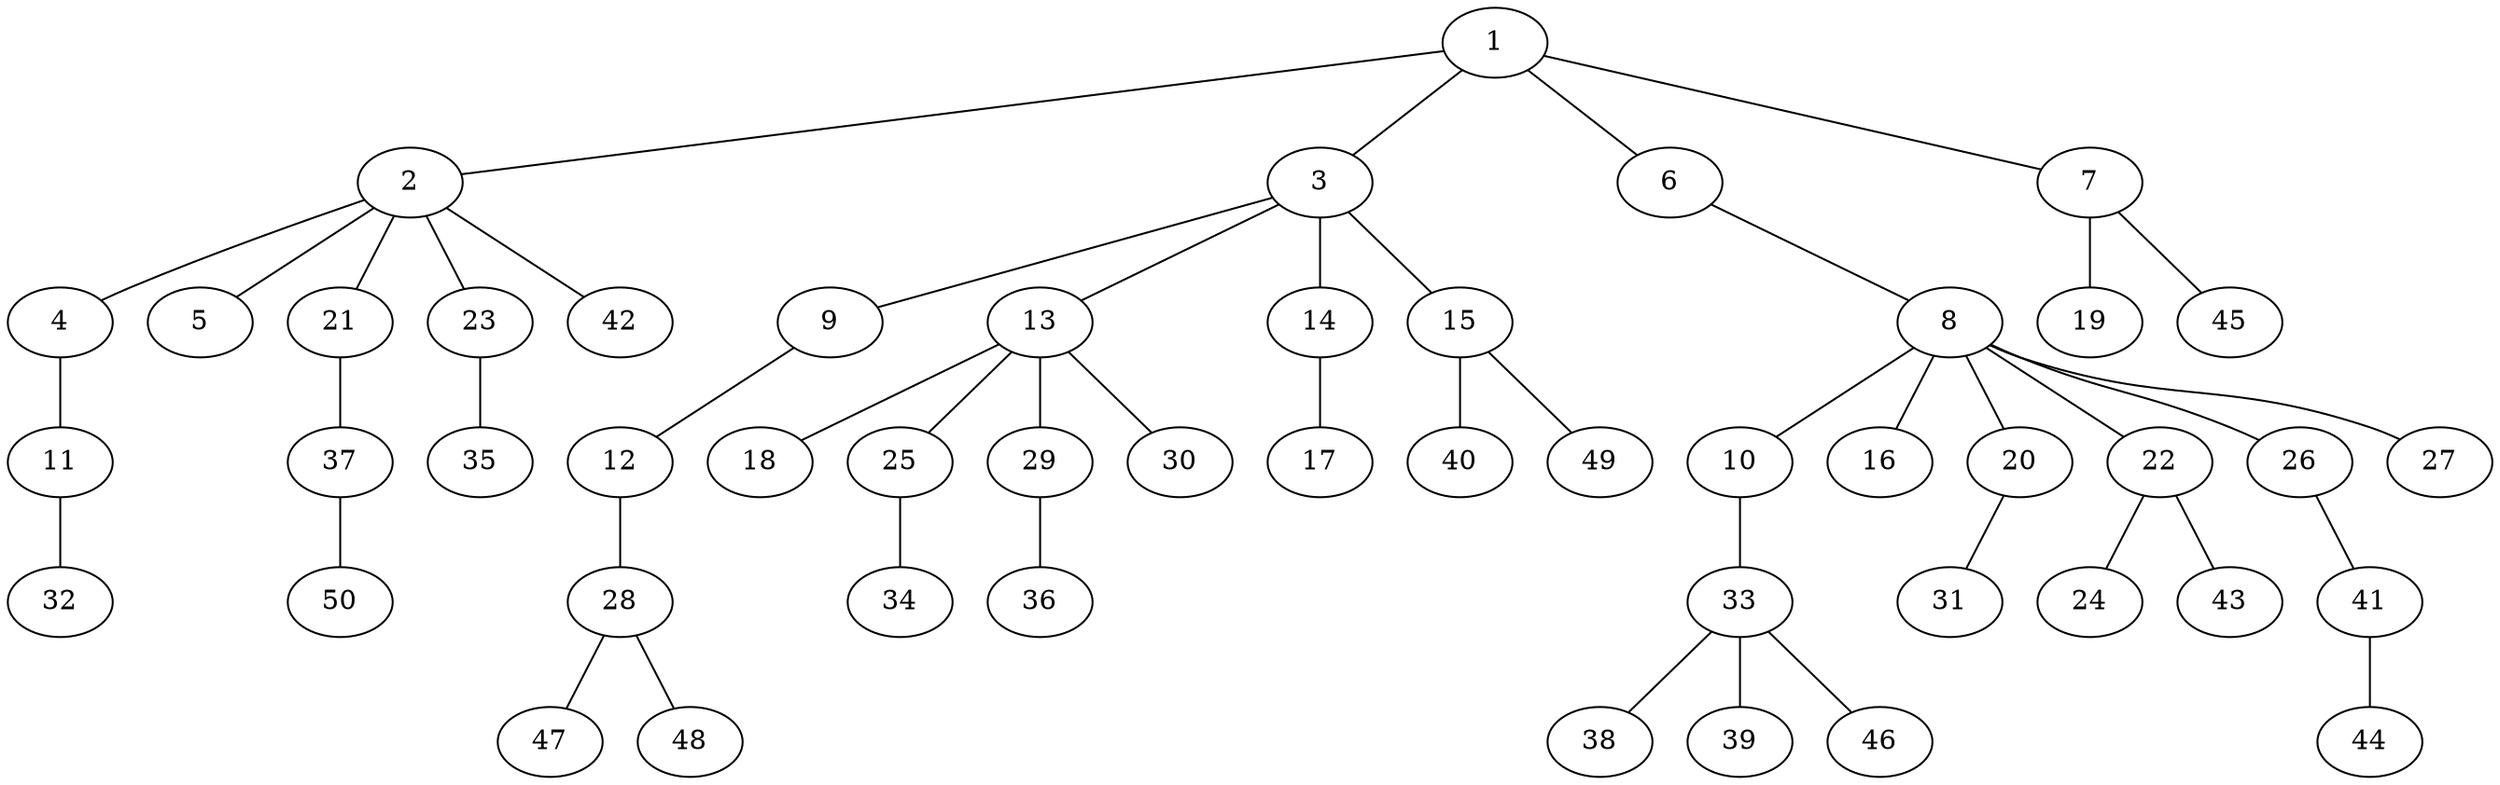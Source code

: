 graph graphname {1--2
1--3
1--6
1--7
2--4
2--5
2--21
2--23
2--42
3--9
3--13
3--14
3--15
4--11
6--8
7--19
7--45
8--10
8--16
8--20
8--22
8--26
8--27
9--12
10--33
11--32
12--28
13--18
13--25
13--29
13--30
14--17
15--40
15--49
20--31
21--37
22--24
22--43
23--35
25--34
26--41
28--47
28--48
29--36
33--38
33--39
33--46
37--50
41--44
}